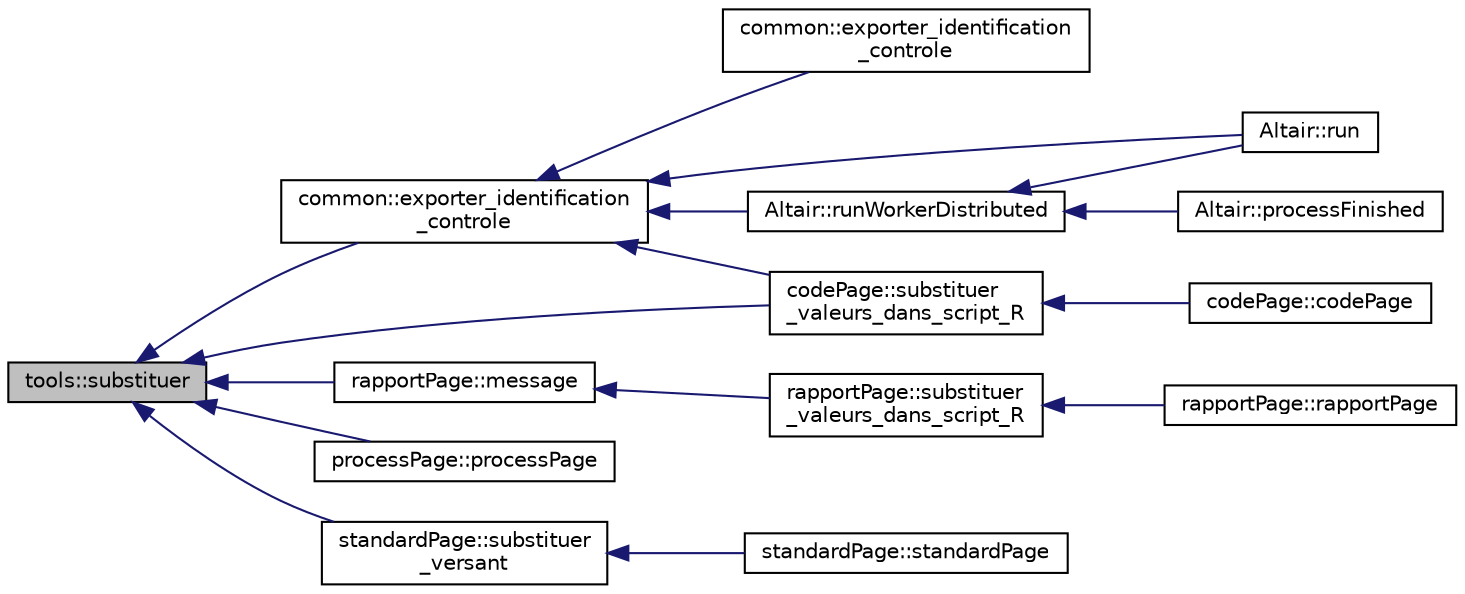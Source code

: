 digraph "tools::substituer"
{
 // INTERACTIVE_SVG=YES
  edge [fontname="Helvetica",fontsize="10",labelfontname="Helvetica",labelfontsize="10"];
  node [fontname="Helvetica",fontsize="10",shape=record];
  rankdir="LR";
  Node159 [label="tools::substituer",height=0.2,width=0.4,color="black", fillcolor="grey75", style="filled", fontcolor="black"];
  Node159 -> Node160 [dir="back",color="midnightblue",fontsize="10",style="solid",fontname="Helvetica"];
  Node160 [label="common::exporter_identification\l_controle",height=0.2,width=0.4,color="black", fillcolor="white", style="filled",URL="$classcommon.html#a3149ba29e04e6e5f7f85a2894434bf9e",tooltip="Exporter les caractéristiques du contrôle dans le rapport : Siret, Budget, Employeur, Etablissement. "];
  Node160 -> Node161 [dir="back",color="midnightblue",fontsize="10",style="solid",fontname="Helvetica"];
  Node161 [label="common::exporter_identification\l_controle",height=0.2,width=0.4,color="black", fillcolor="white", style="filled",URL="$classcommon.html#a7900f8a5d7ebd42770ce8c366dd4b933",tooltip="Exporter les caractéristiques du contrôle dans le rapport : Siret, Budget, Employeur, Etablissement. "];
  Node160 -> Node162 [dir="back",color="midnightblue",fontsize="10",style="solid",fontname="Helvetica"];
  Node162 [label="Altair::run",height=0.2,width=0.4,color="black", fillcolor="white", style="filled",URL="$class_altair.html#a7d10f8ecf4097577885172afb6c2e9c6",tooltip="Lance l&#39;exécution de l&#39;application en ligne de commande lhx. "];
  Node160 -> Node163 [dir="back",color="midnightblue",fontsize="10",style="solid",fontname="Helvetica"];
  Node163 [label="Altair::runWorkerDistributed",height=0.2,width=0.4,color="black", fillcolor="white", style="filled",URL="$class_altair.html#ae04f2a5771d47bbe2e0cc3a11b72d6bf",tooltip="Parcourt le répertoire en cours du mode distributif, un à chaque appel Exporte l&#39;identification dans ..."];
  Node163 -> Node164 [dir="back",color="midnightblue",fontsize="10",style="solid",fontname="Helvetica"];
  Node164 [label="Altair::processFinished",height=0.2,width=0.4,color="black", fillcolor="white", style="filled",URL="$class_altair.html#a16b8035c4383a789cd00b687fb105fe9",tooltip="Traitement de la fin de l&#39;exécution de lhx. "];
  Node163 -> Node162 [dir="back",color="midnightblue",fontsize="10",style="solid",fontname="Helvetica"];
  Node160 -> Node165 [dir="back",color="midnightblue",fontsize="10",style="solid",fontname="Helvetica"];
  Node165 [label="codePage::substituer\l_valeurs_dans_script_R",height=0.2,width=0.4,color="black", fillcolor="white", style="filled",URL="$classcode_page.html#a7f3fcb4b6f622b1c11a7b39e245b76b6"];
  Node165 -> Node166 [dir="back",color="midnightblue",fontsize="10",style="solid",fontname="Helvetica"];
  Node166 [label="codePage::codePage",height=0.2,width=0.4,color="black", fillcolor="white", style="filled",URL="$classcode_page.html#a927a6bef8cac0406a49225bc72894a1f"];
  Node159 -> Node167 [dir="back",color="midnightblue",fontsize="10",style="solid",fontname="Helvetica"];
  Node167 [label="rapportPage::message",height=0.2,width=0.4,color="black", fillcolor="white", style="filled",URL="$classrapport_page.html#a1a7a3a890edba395a9d807aacfc0e691",tooltip="Affichage de la liste des parties du rapport qui seront générées. "];
  Node167 -> Node168 [dir="back",color="midnightblue",fontsize="10",style="solid",fontname="Helvetica"];
  Node168 [label="rapportPage::substituer\l_valeurs_dans_script_R",height=0.2,width=0.4,color="black", fillcolor="white", style="filled",URL="$classrapport_page.html#a54f56e3a9f75f0c7576ea9fdf936143c",tooltip="Substitue certaines valeurs caractéristiques du contrôle dans le fichier prologue_codes.R dans common::exportpath, notamment le Siret, le budget et l&#39;employeur. "];
  Node168 -> Node169 [dir="back",color="midnightblue",fontsize="10",style="solid",fontname="Helvetica"];
  Node169 [label="rapportPage::rapportPage",height=0.2,width=0.4,color="black", fillcolor="white", style="filled",URL="$classrapport_page.html#adba3d64de94b773300af461e8f57a0fd",tooltip="Constructeur de l&#39;onglet \"Code de paye des tests\". "];
  Node159 -> Node170 [dir="back",color="midnightblue",fontsize="10",style="solid",fontname="Helvetica"];
  Node170 [label="processPage::processPage",height=0.2,width=0.4,color="black", fillcolor="white", style="filled",URL="$classprocess_page.html#ae3ff114e2d797548b9e4e24958446a9a"];
  Node159 -> Node165 [dir="back",color="midnightblue",fontsize="10",style="solid",fontname="Helvetica"];
  Node159 -> Node171 [dir="back",color="midnightblue",fontsize="10",style="solid",fontname="Helvetica"];
  Node171 [label="standardPage::substituer\l_versant",height=0.2,width=0.4,color="black", fillcolor="white", style="filled",URL="$classstandard_page.html#abb37a1fff677f91ad2418b07593aa40d"];
  Node171 -> Node172 [dir="back",color="midnightblue",fontsize="10",style="solid",fontname="Helvetica"];
  Node172 [label="standardPage::standardPage",height=0.2,width=0.4,color="black", fillcolor="white", style="filled",URL="$classstandard_page.html#a95b9887a321f29e844fd314048585cee"];
}
